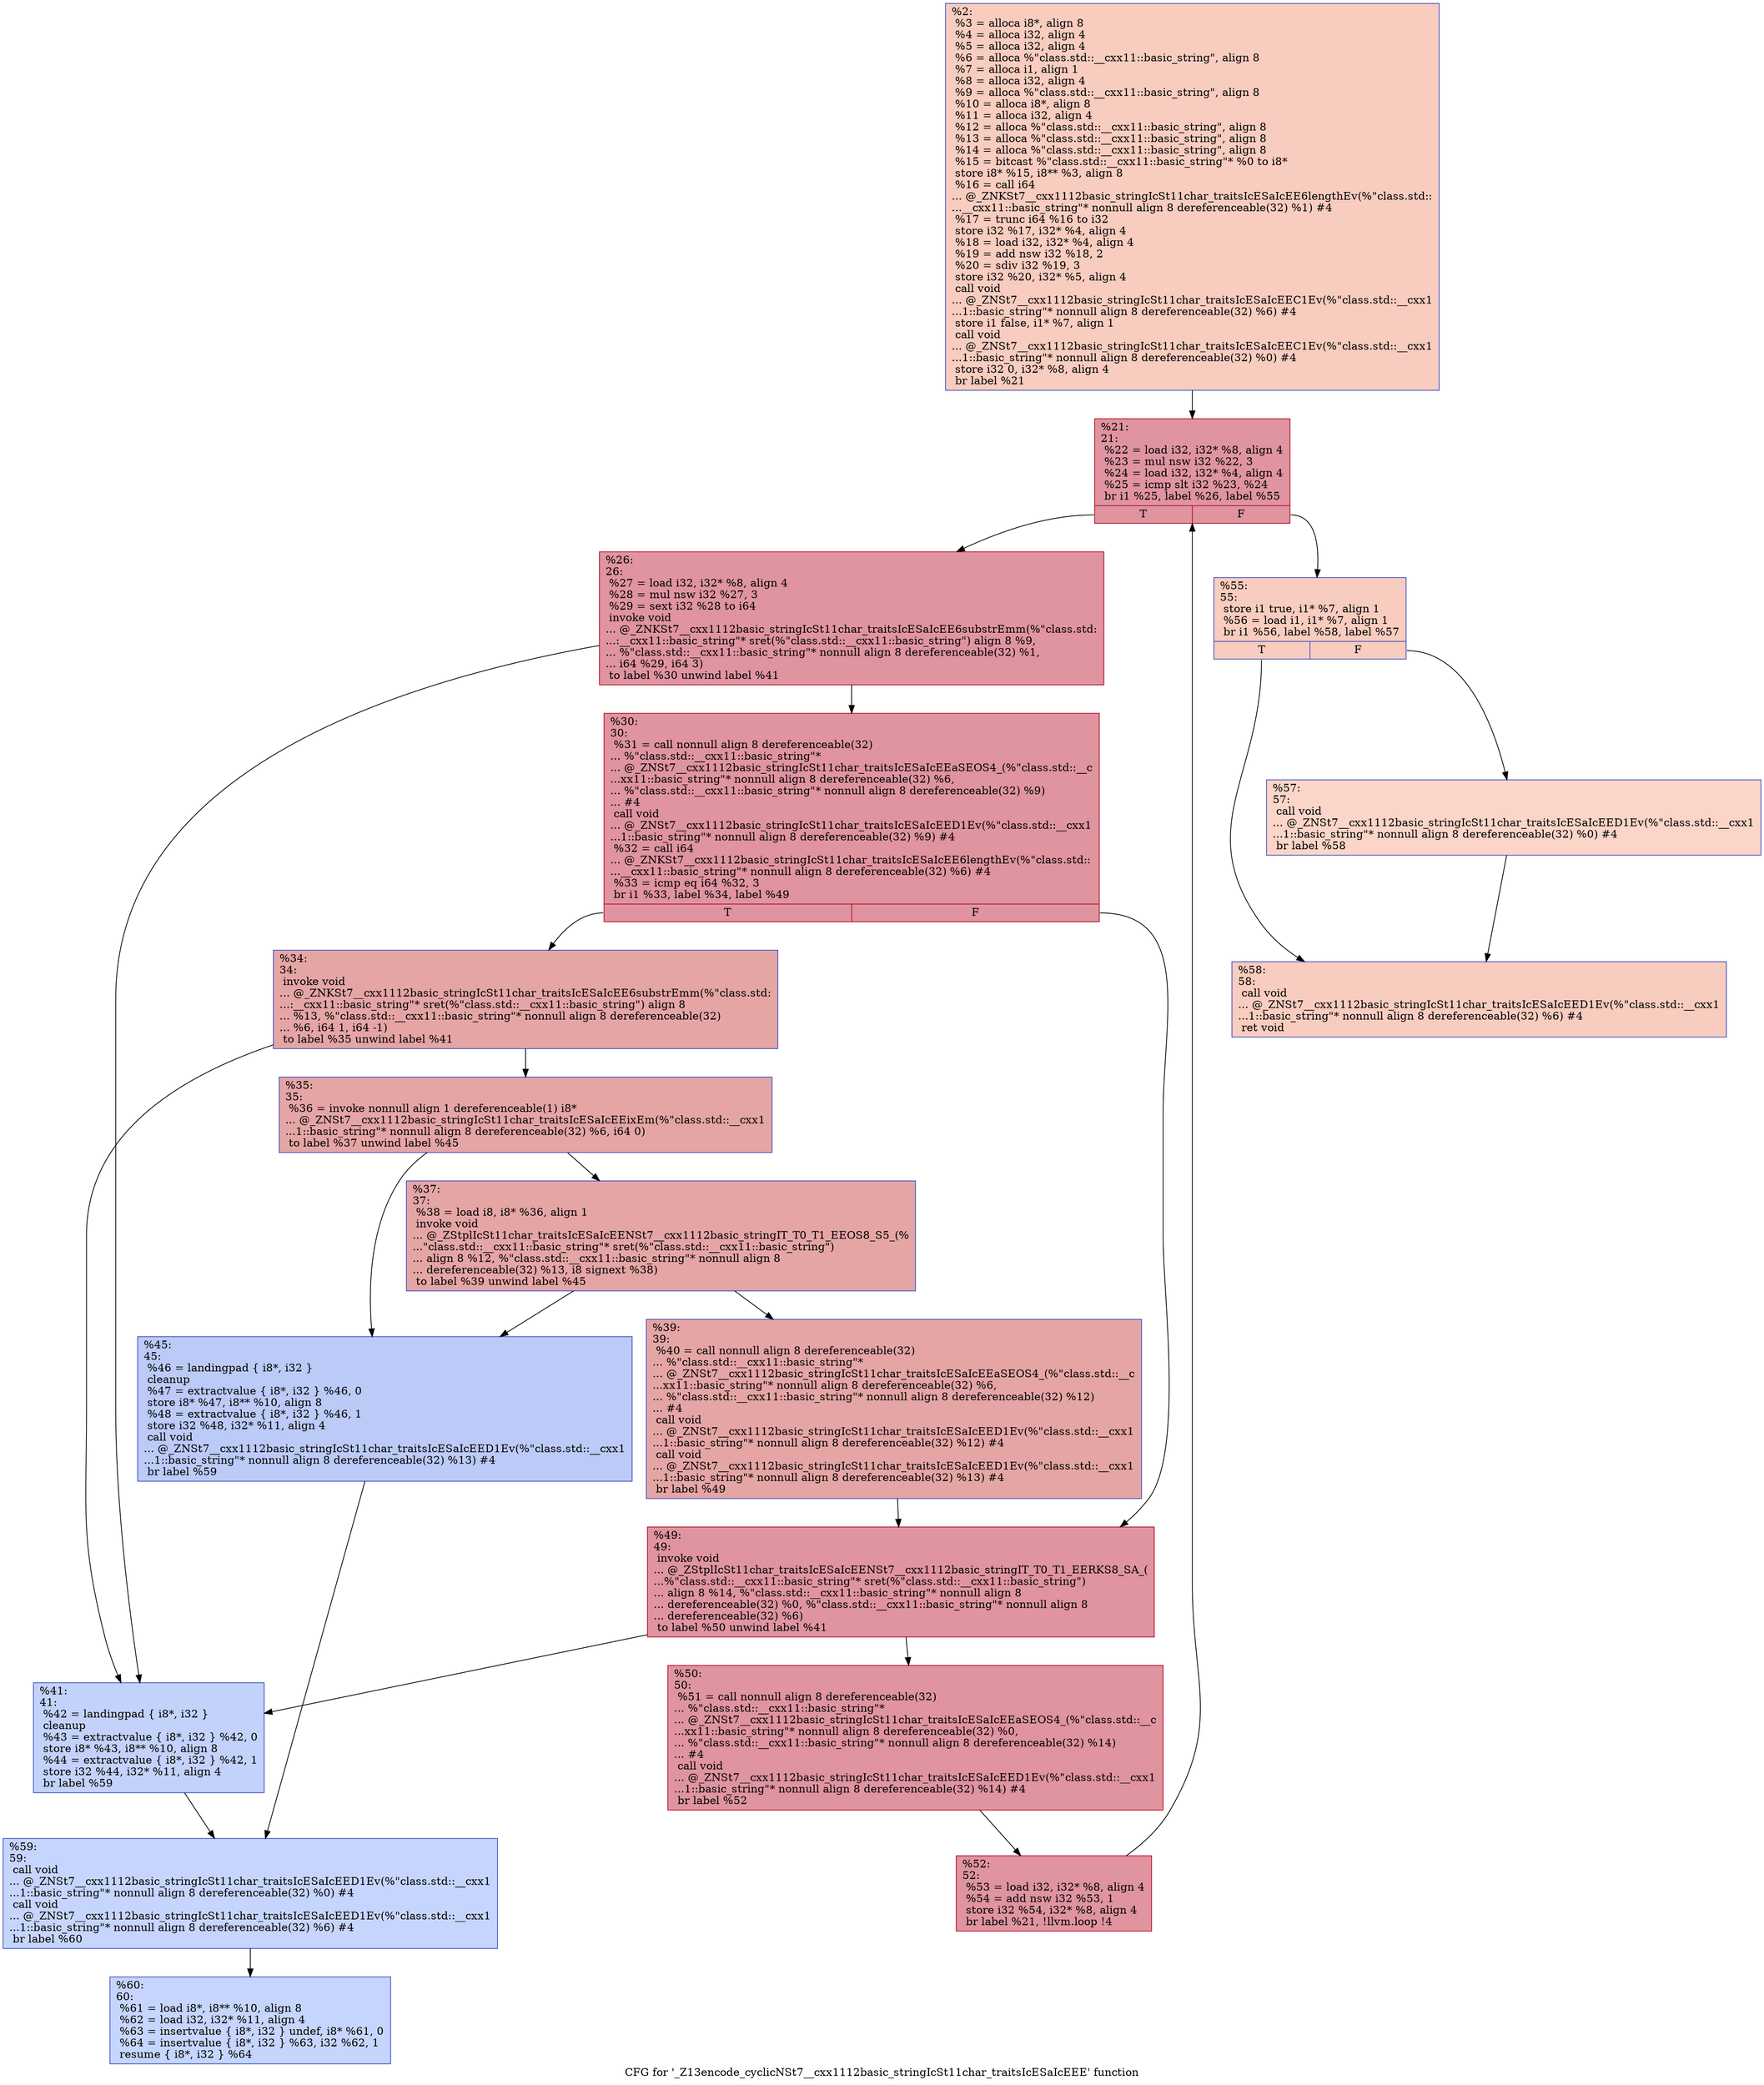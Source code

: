 digraph "CFG for '_Z13encode_cyclicNSt7__cxx1112basic_stringIcSt11char_traitsIcESaIcEEE' function" {
	label="CFG for '_Z13encode_cyclicNSt7__cxx1112basic_stringIcSt11char_traitsIcESaIcEEE' function";

	Node0x556adfbf03f0 [shape=record,color="#3d50c3ff", style=filled, fillcolor="#f08b6e70",label="{%2:\l  %3 = alloca i8*, align 8\l  %4 = alloca i32, align 4\l  %5 = alloca i32, align 4\l  %6 = alloca %\"class.std::__cxx11::basic_string\", align 8\l  %7 = alloca i1, align 1\l  %8 = alloca i32, align 4\l  %9 = alloca %\"class.std::__cxx11::basic_string\", align 8\l  %10 = alloca i8*, align 8\l  %11 = alloca i32, align 4\l  %12 = alloca %\"class.std::__cxx11::basic_string\", align 8\l  %13 = alloca %\"class.std::__cxx11::basic_string\", align 8\l  %14 = alloca %\"class.std::__cxx11::basic_string\", align 8\l  %15 = bitcast %\"class.std::__cxx11::basic_string\"* %0 to i8*\l  store i8* %15, i8** %3, align 8\l  %16 = call i64\l... @_ZNKSt7__cxx1112basic_stringIcSt11char_traitsIcESaIcEE6lengthEv(%\"class.std::\l...__cxx11::basic_string\"* nonnull align 8 dereferenceable(32) %1) #4\l  %17 = trunc i64 %16 to i32\l  store i32 %17, i32* %4, align 4\l  %18 = load i32, i32* %4, align 4\l  %19 = add nsw i32 %18, 2\l  %20 = sdiv i32 %19, 3\l  store i32 %20, i32* %5, align 4\l  call void\l... @_ZNSt7__cxx1112basic_stringIcSt11char_traitsIcESaIcEEC1Ev(%\"class.std::__cxx1\l...1::basic_string\"* nonnull align 8 dereferenceable(32) %6) #4\l  store i1 false, i1* %7, align 1\l  call void\l... @_ZNSt7__cxx1112basic_stringIcSt11char_traitsIcESaIcEEC1Ev(%\"class.std::__cxx1\l...1::basic_string\"* nonnull align 8 dereferenceable(32) %0) #4\l  store i32 0, i32* %8, align 4\l  br label %21\l}"];
	Node0x556adfbf03f0 -> Node0x556adfbf1a30;
	Node0x556adfbf1a30 [shape=record,color="#b70d28ff", style=filled, fillcolor="#b70d2870",label="{%21:\l21:                                               \l  %22 = load i32, i32* %8, align 4\l  %23 = mul nsw i32 %22, 3\l  %24 = load i32, i32* %4, align 4\l  %25 = icmp slt i32 %23, %24\l  br i1 %25, label %26, label %55\l|{<s0>T|<s1>F}}"];
	Node0x556adfbf1a30:s0 -> Node0x556adfbf2d60;
	Node0x556adfbf1a30:s1 -> Node0x556adfbf2db0;
	Node0x556adfbf2d60 [shape=record,color="#b70d28ff", style=filled, fillcolor="#b70d2870",label="{%26:\l26:                                               \l  %27 = load i32, i32* %8, align 4\l  %28 = mul nsw i32 %27, 3\l  %29 = sext i32 %28 to i64\l  invoke void\l... @_ZNKSt7__cxx1112basic_stringIcSt11char_traitsIcESaIcEE6substrEmm(%\"class.std:\l...:__cxx11::basic_string\"* sret(%\"class.std::__cxx11::basic_string\") align 8 %9,\l... %\"class.std::__cxx11::basic_string\"* nonnull align 8 dereferenceable(32) %1,\l... i64 %29, i64 3)\l          to label %30 unwind label %41\l}"];
	Node0x556adfbf2d60 -> Node0x556adfbf3130;
	Node0x556adfbf2d60 -> Node0x556adfbf3180;
	Node0x556adfbf3130 [shape=record,color="#b70d28ff", style=filled, fillcolor="#b70d2870",label="{%30:\l30:                                               \l  %31 = call nonnull align 8 dereferenceable(32)\l... %\"class.std::__cxx11::basic_string\"*\l... @_ZNSt7__cxx1112basic_stringIcSt11char_traitsIcESaIcEEaSEOS4_(%\"class.std::__c\l...xx11::basic_string\"* nonnull align 8 dereferenceable(32) %6,\l... %\"class.std::__cxx11::basic_string\"* nonnull align 8 dereferenceable(32) %9)\l... #4\l  call void\l... @_ZNSt7__cxx1112basic_stringIcSt11char_traitsIcESaIcEED1Ev(%\"class.std::__cxx1\l...1::basic_string\"* nonnull align 8 dereferenceable(32) %9) #4\l  %32 = call i64\l... @_ZNKSt7__cxx1112basic_stringIcSt11char_traitsIcESaIcEE6lengthEv(%\"class.std::\l...__cxx11::basic_string\"* nonnull align 8 dereferenceable(32) %6) #4\l  %33 = icmp eq i64 %32, 3\l  br i1 %33, label %34, label %49\l|{<s0>T|<s1>F}}"];
	Node0x556adfbf3130:s0 -> Node0x556adfbf3060;
	Node0x556adfbf3130:s1 -> Node0x556adfbf3de0;
	Node0x556adfbf3060 [shape=record,color="#3d50c3ff", style=filled, fillcolor="#c5333470",label="{%34:\l34:                                               \l  invoke void\l... @_ZNKSt7__cxx1112basic_stringIcSt11char_traitsIcESaIcEE6substrEmm(%\"class.std:\l...:__cxx11::basic_string\"* sret(%\"class.std::__cxx11::basic_string\") align 8\l... %13, %\"class.std::__cxx11::basic_string\"* nonnull align 8 dereferenceable(32)\l... %6, i64 1, i64 -1)\l          to label %35 unwind label %41\l}"];
	Node0x556adfbf3060 -> Node0x556adfbf3fd0;
	Node0x556adfbf3060 -> Node0x556adfbf3180;
	Node0x556adfbf3fd0 [shape=record,color="#3d50c3ff", style=filled, fillcolor="#c5333470",label="{%35:\l35:                                               \l  %36 = invoke nonnull align 1 dereferenceable(1) i8*\l... @_ZNSt7__cxx1112basic_stringIcSt11char_traitsIcESaIcEEixEm(%\"class.std::__cxx1\l...1::basic_string\"* nonnull align 8 dereferenceable(32) %6, i64 0)\l          to label %37 unwind label %45\l}"];
	Node0x556adfbf3fd0 -> Node0x556adfbf4200;
	Node0x556adfbf3fd0 -> Node0x556adfbf4250;
	Node0x556adfbf4200 [shape=record,color="#3d50c3ff", style=filled, fillcolor="#c5333470",label="{%37:\l37:                                               \l  %38 = load i8, i8* %36, align 1\l  invoke void\l... @_ZStplIcSt11char_traitsIcESaIcEENSt7__cxx1112basic_stringIT_T0_T1_EEOS8_S5_(%\l...\"class.std::__cxx11::basic_string\"* sret(%\"class.std::__cxx11::basic_string\")\l... align 8 %12, %\"class.std::__cxx11::basic_string\"* nonnull align 8\l... dereferenceable(32) %13, i8 signext %38)\l          to label %39 unwind label %45\l}"];
	Node0x556adfbf4200 -> Node0x556adfbf3f20;
	Node0x556adfbf4200 -> Node0x556adfbf4250;
	Node0x556adfbf3f20 [shape=record,color="#3d50c3ff", style=filled, fillcolor="#c5333470",label="{%39:\l39:                                               \l  %40 = call nonnull align 8 dereferenceable(32)\l... %\"class.std::__cxx11::basic_string\"*\l... @_ZNSt7__cxx1112basic_stringIcSt11char_traitsIcESaIcEEaSEOS4_(%\"class.std::__c\l...xx11::basic_string\"* nonnull align 8 dereferenceable(32) %6,\l... %\"class.std::__cxx11::basic_string\"* nonnull align 8 dereferenceable(32) %12)\l... #4\l  call void\l... @_ZNSt7__cxx1112basic_stringIcSt11char_traitsIcESaIcEED1Ev(%\"class.std::__cxx1\l...1::basic_string\"* nonnull align 8 dereferenceable(32) %12) #4\l  call void\l... @_ZNSt7__cxx1112basic_stringIcSt11char_traitsIcESaIcEED1Ev(%\"class.std::__cxx1\l...1::basic_string\"* nonnull align 8 dereferenceable(32) %13) #4\l  br label %49\l}"];
	Node0x556adfbf3f20 -> Node0x556adfbf3de0;
	Node0x556adfbf3180 [shape=record,color="#3d50c3ff", style=filled, fillcolor="#779af770",label="{%41:\l41:                                               \l  %42 = landingpad \{ i8*, i32 \}\l          cleanup\l  %43 = extractvalue \{ i8*, i32 \} %42, 0\l  store i8* %43, i8** %10, align 8\l  %44 = extractvalue \{ i8*, i32 \} %42, 1\l  store i32 %44, i32* %11, align 4\l  br label %59\l}"];
	Node0x556adfbf3180 -> Node0x556adfbf5230;
	Node0x556adfbf4250 [shape=record,color="#3d50c3ff", style=filled, fillcolor="#6687ed70",label="{%45:\l45:                                               \l  %46 = landingpad \{ i8*, i32 \}\l          cleanup\l  %47 = extractvalue \{ i8*, i32 \} %46, 0\l  store i8* %47, i8** %10, align 8\l  %48 = extractvalue \{ i8*, i32 \} %46, 1\l  store i32 %48, i32* %11, align 4\l  call void\l... @_ZNSt7__cxx1112basic_stringIcSt11char_traitsIcESaIcEED1Ev(%\"class.std::__cxx1\l...1::basic_string\"* nonnull align 8 dereferenceable(32) %13) #4\l  br label %59\l}"];
	Node0x556adfbf4250 -> Node0x556adfbf5230;
	Node0x556adfbf3de0 [shape=record,color="#b70d28ff", style=filled, fillcolor="#b70d2870",label="{%49:\l49:                                               \l  invoke void\l... @_ZStplIcSt11char_traitsIcESaIcEENSt7__cxx1112basic_stringIT_T0_T1_EERKS8_SA_(\l...%\"class.std::__cxx11::basic_string\"* sret(%\"class.std::__cxx11::basic_string\")\l... align 8 %14, %\"class.std::__cxx11::basic_string\"* nonnull align 8\l... dereferenceable(32) %0, %\"class.std::__cxx11::basic_string\"* nonnull align 8\l... dereferenceable(32) %6)\l          to label %50 unwind label %41\l}"];
	Node0x556adfbf3de0 -> Node0x556adfbf55a0;
	Node0x556adfbf3de0 -> Node0x556adfbf3180;
	Node0x556adfbf55a0 [shape=record,color="#b70d28ff", style=filled, fillcolor="#b70d2870",label="{%50:\l50:                                               \l  %51 = call nonnull align 8 dereferenceable(32)\l... %\"class.std::__cxx11::basic_string\"*\l... @_ZNSt7__cxx1112basic_stringIcSt11char_traitsIcESaIcEEaSEOS4_(%\"class.std::__c\l...xx11::basic_string\"* nonnull align 8 dereferenceable(32) %0,\l... %\"class.std::__cxx11::basic_string\"* nonnull align 8 dereferenceable(32) %14)\l... #4\l  call void\l... @_ZNSt7__cxx1112basic_stringIcSt11char_traitsIcESaIcEED1Ev(%\"class.std::__cxx1\l...1::basic_string\"* nonnull align 8 dereferenceable(32) %14) #4\l  br label %52\l}"];
	Node0x556adfbf55a0 -> Node0x556adfbf5aa0;
	Node0x556adfbf5aa0 [shape=record,color="#b70d28ff", style=filled, fillcolor="#b70d2870",label="{%52:\l52:                                               \l  %53 = load i32, i32* %8, align 4\l  %54 = add nsw i32 %53, 1\l  store i32 %54, i32* %8, align 4\l  br label %21, !llvm.loop !4\l}"];
	Node0x556adfbf5aa0 -> Node0x556adfbf1a30;
	Node0x556adfbf2db0 [shape=record,color="#3d50c3ff", style=filled, fillcolor="#f08b6e70",label="{%55:\l55:                                               \l  store i1 true, i1* %7, align 1\l  %56 = load i1, i1* %7, align 1\l  br i1 %56, label %58, label %57\l|{<s0>T|<s1>F}}"];
	Node0x556adfbf2db0:s0 -> Node0x556adfbf6b40;
	Node0x556adfbf2db0:s1 -> Node0x556adfbf6b90;
	Node0x556adfbf6b90 [shape=record,color="#3d50c3ff", style=filled, fillcolor="#f5a08170",label="{%57:\l57:                                               \l  call void\l... @_ZNSt7__cxx1112basic_stringIcSt11char_traitsIcESaIcEED1Ev(%\"class.std::__cxx1\l...1::basic_string\"* nonnull align 8 dereferenceable(32) %0) #4\l  br label %58\l}"];
	Node0x556adfbf6b90 -> Node0x556adfbf6b40;
	Node0x556adfbf6b40 [shape=record,color="#3d50c3ff", style=filled, fillcolor="#f08b6e70",label="{%58:\l58:                                               \l  call void\l... @_ZNSt7__cxx1112basic_stringIcSt11char_traitsIcESaIcEED1Ev(%\"class.std::__cxx1\l...1::basic_string\"* nonnull align 8 dereferenceable(32) %6) #4\l  ret void\l}"];
	Node0x556adfbf5230 [shape=record,color="#3d50c3ff", style=filled, fillcolor="#7ea1fa70",label="{%59:\l59:                                               \l  call void\l... @_ZNSt7__cxx1112basic_stringIcSt11char_traitsIcESaIcEED1Ev(%\"class.std::__cxx1\l...1::basic_string\"* nonnull align 8 dereferenceable(32) %0) #4\l  call void\l... @_ZNSt7__cxx1112basic_stringIcSt11char_traitsIcESaIcEED1Ev(%\"class.std::__cxx1\l...1::basic_string\"* nonnull align 8 dereferenceable(32) %6) #4\l  br label %60\l}"];
	Node0x556adfbf5230 -> Node0x556adfbf6f90;
	Node0x556adfbf6f90 [shape=record,color="#3d50c3ff", style=filled, fillcolor="#7ea1fa70",label="{%60:\l60:                                               \l  %61 = load i8*, i8** %10, align 8\l  %62 = load i32, i32* %11, align 4\l  %63 = insertvalue \{ i8*, i32 \} undef, i8* %61, 0\l  %64 = insertvalue \{ i8*, i32 \} %63, i32 %62, 1\l  resume \{ i8*, i32 \} %64\l}"];
}
